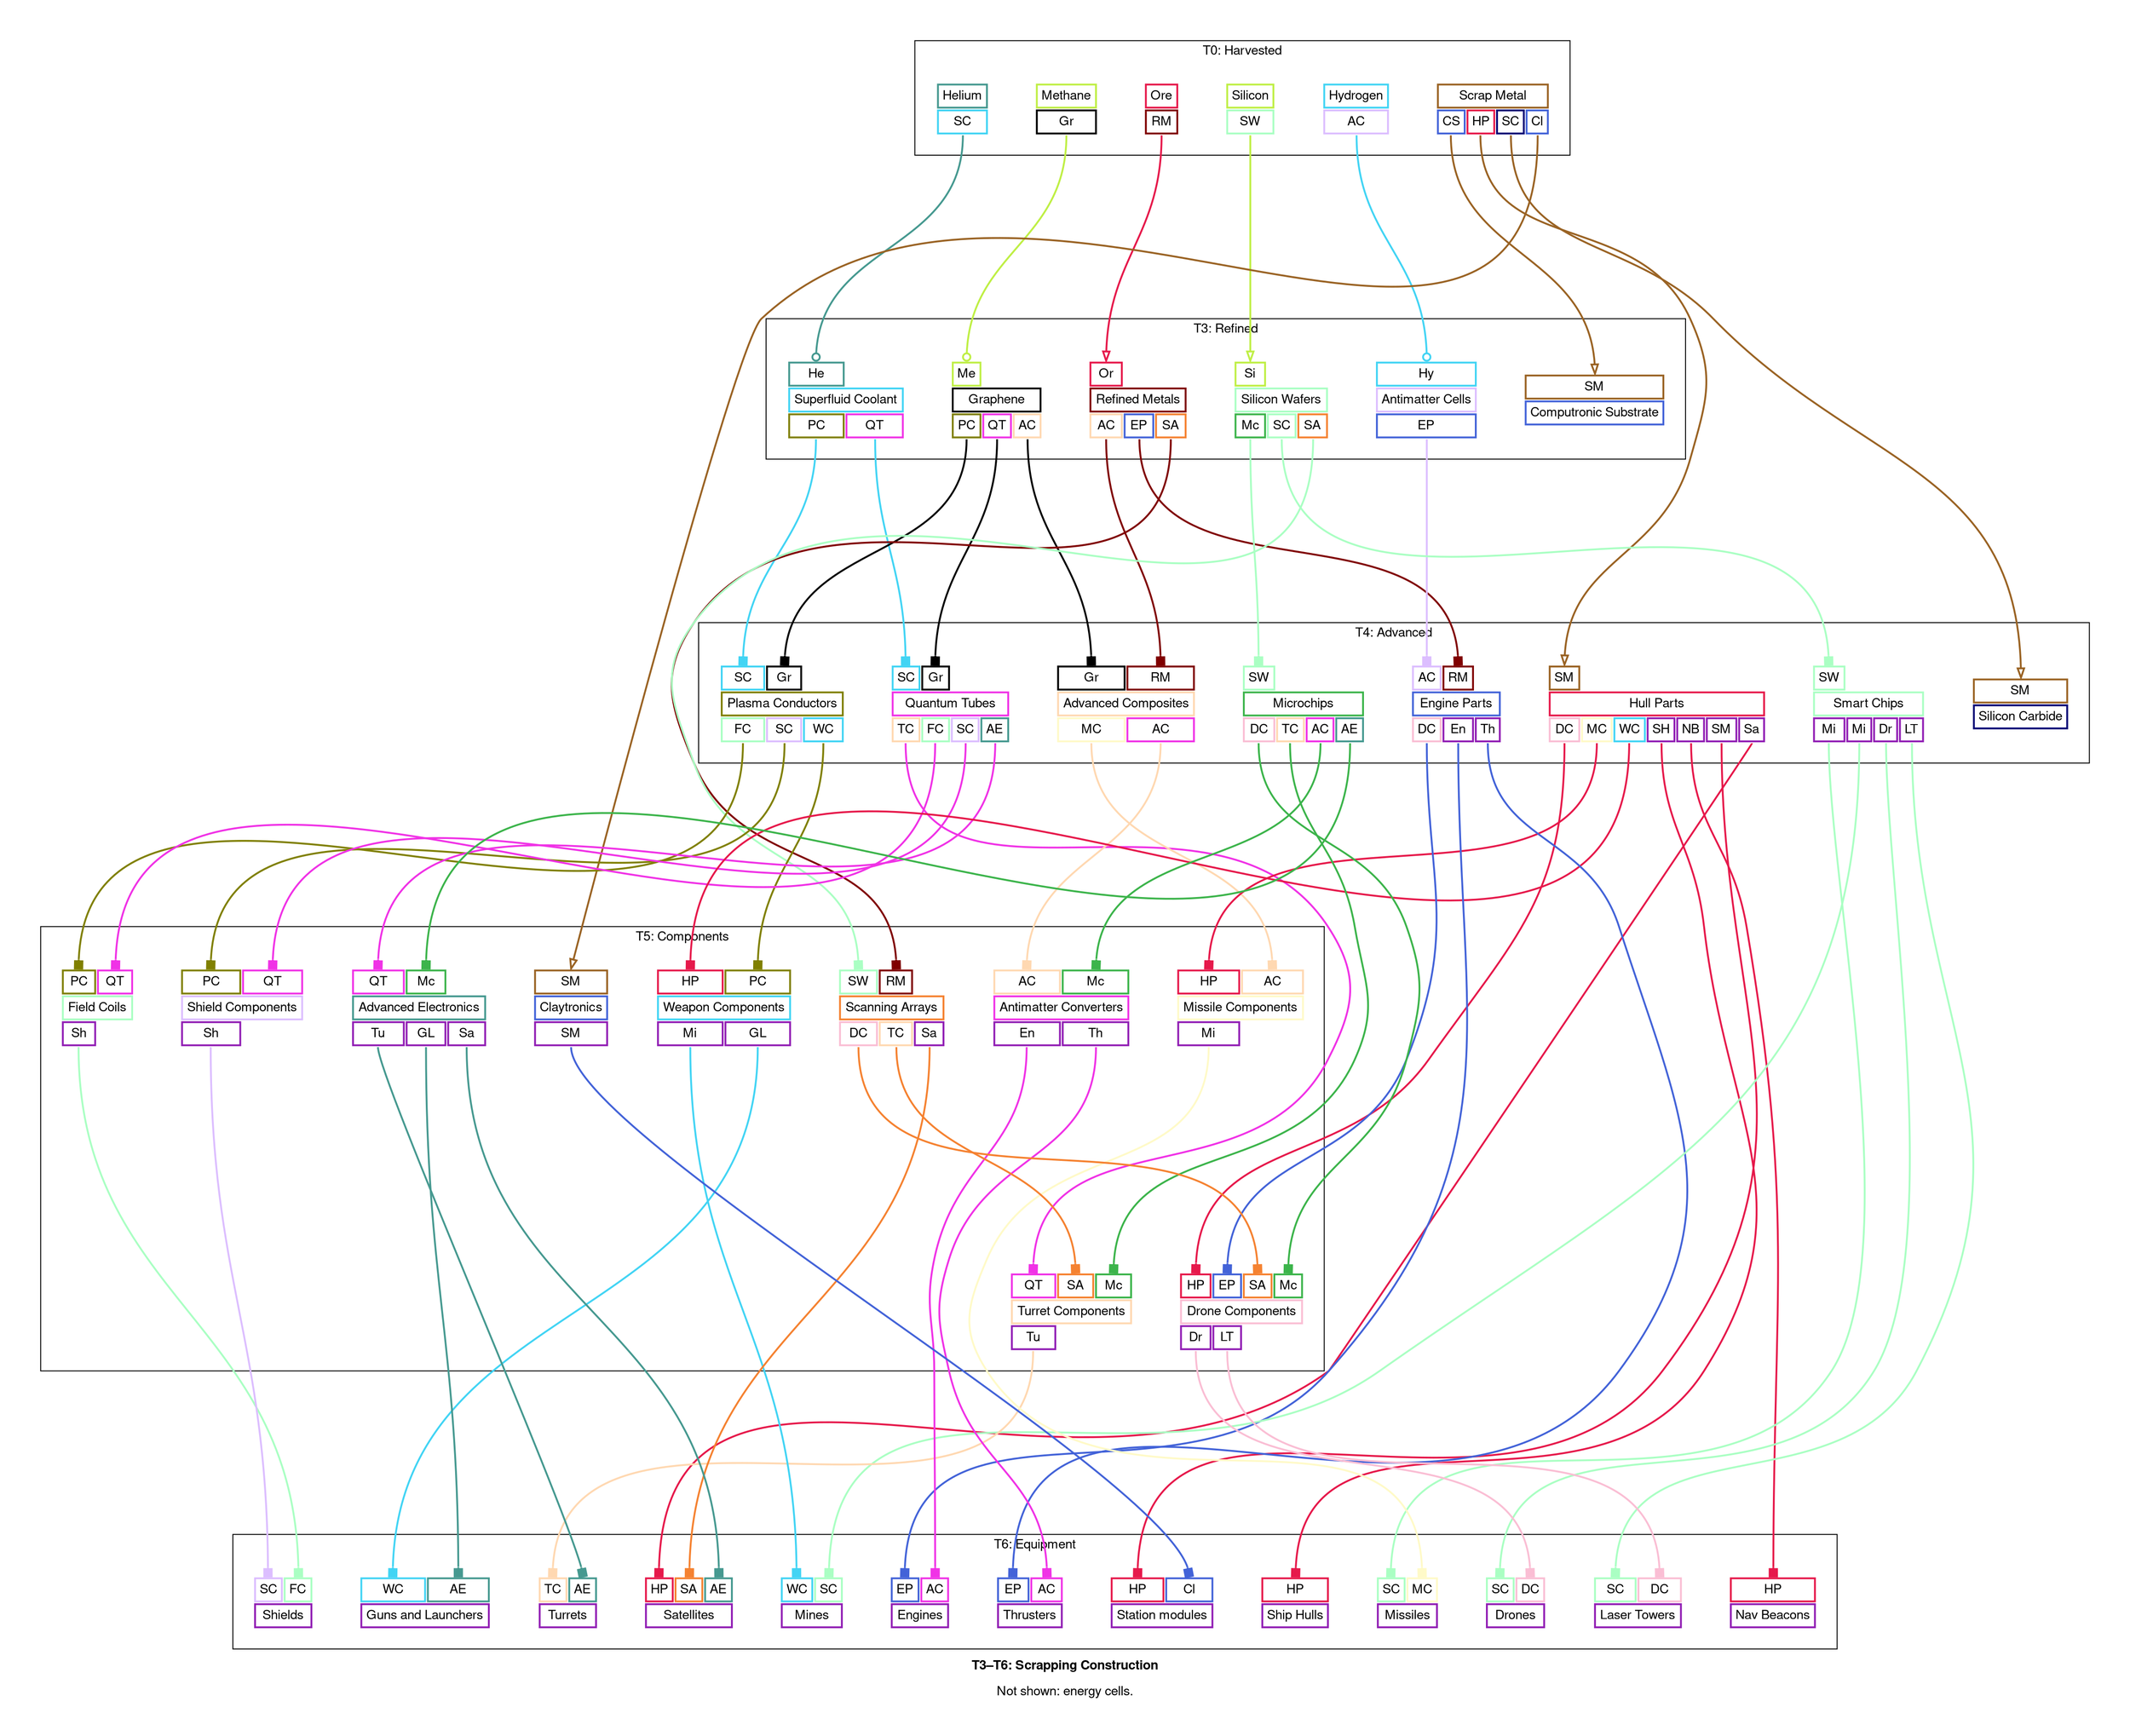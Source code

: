digraph "X4 Economy" {
	edge [arrowType=normal]
	compound=true fontname="Helvetica,Arial,sans-serif"
	label=<<b>T3–T6: Scrapping Construction</b><br/><br/>Not shown: energy cells.>
	graph [nodesep=0.3 pad=0.5 ranksep=3]
	node [color=slategray1 fontname="Helvetica,Arial,sans-serif" margin=0.2 penwidth=2.0 shape=plaintext]
	edge [arrowhead=normal arrowsize=1.0 fontname="Helvetica,Arial,sans-serif" headport=n penwidth=2.0 tailport=s]
	subgraph 0 {
		cluster=true label="T0: Harvested"
		helium [label=<<table border="0" cellborder="2" cellpadding="4" cellspacing="1" fixedsize="false" id="helium" port="output">
  
  <tr>
    <td align="text" bgcolor="white" color="#469990" colspan="1">Helium</td>
  </tr>
  
    <tr>
      
        <td align="text" bgcolor="white" color="#42d4f4" port="superfluid_coolant">SC</td>
      
    </tr>
  
</table>>]
		methane [label=<<table border="0" cellborder="2" cellpadding="4" cellspacing="1" fixedsize="false" id="methane" port="output">
  
  <tr>
    <td align="text" bgcolor="white" color="#bfef45" colspan="1">Methane</td>
  </tr>
  
    <tr>
      
        <td align="text" bgcolor="white" color="#000000" port="graphene">Gr</td>
      
    </tr>
  
</table>>]
		ore [label=<<table border="0" cellborder="2" cellpadding="4" cellspacing="1" fixedsize="false" id="ore" port="output">
  
  <tr>
    <td align="text" bgcolor="white" color="#e6194B" colspan="1">Ore</td>
  </tr>
  
    <tr>
      
        <td align="text" bgcolor="white" color="#800000" port="refined_metals">RM</td>
      
    </tr>
  
</table>>]
		hydrogen [label=<<table border="0" cellborder="2" cellpadding="4" cellspacing="1" fixedsize="false" id="hydrogen" port="output">
  
  <tr>
    <td align="text" bgcolor="white" color="#42d4f4" colspan="1">Hydrogen</td>
  </tr>
  
    <tr>
      
        <td align="text" bgcolor="white" color="#dcbeff" port="antimatter_cells">AC</td>
      
    </tr>
  
</table>>]
		silicon [label=<<table border="0" cellborder="2" cellpadding="4" cellspacing="1" fixedsize="false" id="silicon" port="output">
  
  <tr>
    <td align="text" bgcolor="white" color="#bfef45" colspan="1">Silicon</td>
  </tr>
  
    <tr>
      
        <td align="text" bgcolor="white" color="#aaffc3" port="silicon_wafers">SW</td>
      
    </tr>
  
</table>>]
		scrap_metal [label=<<table border="0" cellborder="2" cellpadding="4" cellspacing="1" fixedsize="false" id="scrap_metal" port="output">
  
  <tr>
    <td align="text" bgcolor="white" color="#9A6324" colspan="4">Scrap Metal</td>
  </tr>
  
    <tr>
      
        <td align="text" bgcolor="white" color="#4363d8" port="computronic_substrate">CS</td>
      
        <td align="text" bgcolor="white" color="#e6194B" port="hull_parts">HP</td>
      
        <td align="text" bgcolor="white" color="#000075" port="silicon_carbide">SC</td>
      
        <td align="text" bgcolor="white" color="#4363d8" port="claytronics">Cl</td>
      
    </tr>
  
</table>>]
	}
	subgraph 3 {
		cluster=true label="T3: Refined"
		superfluid_coolant [label=<<table border="0" cellborder="2" cellpadding="4" cellspacing="1" fixedsize="false" id="superfluid_coolant" port="output">
  
    <tr>
      
        <td align="text" bgcolor="white" color="#469990" port="helium">He</td>
      
    </tr>
  
  <tr>
    <td align="text" bgcolor="white" color="#42d4f4" colspan="2">Superfluid Coolant</td>
  </tr>
  
    <tr>
      
        <td align="text" bgcolor="white" color="#808000" port="plasma_conductors">PC</td>
      
        <td align="text" bgcolor="white" color="#f032e6" port="quantum_tubes">QT</td>
      
    </tr>
  
</table>>]
		graphene [label=<<table border="0" cellborder="2" cellpadding="4" cellspacing="1" fixedsize="false" id="graphene" port="output">
  
    <tr>
      
        <td align="text" bgcolor="white" color="#bfef45" port="methane">Me</td>
      
    </tr>
  
  <tr>
    <td align="text" bgcolor="white" color="#000000" colspan="3">Graphene</td>
  </tr>
  
    <tr>
      
        <td align="text" bgcolor="white" color="#808000" port="plasma_conductors">PC</td>
      
        <td align="text" bgcolor="white" color="#f032e6" port="quantum_tubes">QT</td>
      
        <td align="text" bgcolor="white" color="#ffd8b1" port="advanced_composites">AC</td>
      
    </tr>
  
</table>>]
		refined_metals [label=<<table border="0" cellborder="2" cellpadding="4" cellspacing="1" fixedsize="false" id="refined_metals" port="output">
  
    <tr>
      
        <td align="text" bgcolor="white" color="#e6194B" port="ore">Or</td>
      
    </tr>
  
  <tr>
    <td align="text" bgcolor="white" color="#800000" colspan="3">Refined Metals</td>
  </tr>
  
    <tr>
      
        <td align="text" bgcolor="white" color="#ffd8b1" port="advanced_composites">AC</td>
      
        <td align="text" bgcolor="white" color="#4363d8" port="engine_parts">EP</td>
      
        <td align="text" bgcolor="white" color="#f58231" port="scanning_arrays">SA</td>
      
    </tr>
  
</table>>]
		antimatter_cells [label=<<table border="0" cellborder="2" cellpadding="4" cellspacing="1" fixedsize="false" id="antimatter_cells" port="output">
  
    <tr>
      
        <td align="text" bgcolor="white" color="#42d4f4" port="hydrogen">Hy</td>
      
    </tr>
  
  <tr>
    <td align="text" bgcolor="white" color="#dcbeff" colspan="1">Antimatter Cells</td>
  </tr>
  
    <tr>
      
        <td align="text" bgcolor="white" color="#4363d8" port="engine_parts">EP</td>
      
    </tr>
  
</table>>]
		silicon_wafers [label=<<table border="0" cellborder="2" cellpadding="4" cellspacing="1" fixedsize="false" id="silicon_wafers" port="output">
  
    <tr>
      
        <td align="text" bgcolor="white" color="#bfef45" port="silicon">Si</td>
      
    </tr>
  
  <tr>
    <td align="text" bgcolor="white" color="#aaffc3" colspan="3">Silicon Wafers</td>
  </tr>
  
    <tr>
      
        <td align="text" bgcolor="white" color="#3cb44b" port="microchips">Mc</td>
      
        <td align="text" bgcolor="white" color="#aaffc3" port="smart_chips">SC</td>
      
        <td align="text" bgcolor="white" color="#f58231" port="scanning_arrays">SA</td>
      
    </tr>
  
</table>>]
		computronic_substrate [label=<<table border="0" cellborder="2" cellpadding="4" cellspacing="1" fixedsize="false" id="computronic_substrate" port="output">
  
    <tr>
      
        <td align="text" bgcolor="white" color="#9A6324" port="scrap_metal">SM</td>
      
    </tr>
  
  <tr>
    <td align="text" bgcolor="white" color="#4363d8" colspan="1">Computronic Substrate</td>
  </tr>
  
</table>>]
	}
	subgraph 4 {
		cluster=true label="T4: Advanced"
		plasma_conductors [label=<<table border="0" cellborder="2" cellpadding="4" cellspacing="1" fixedsize="false" id="plasma_conductors" port="output">
  
    <tr>
      
        <td align="text" bgcolor="white" color="#42d4f4" port="superfluid_coolant">SC</td>
      
        <td align="text" bgcolor="white" color="#000000" port="graphene">Gr</td>
      
    </tr>
  
  <tr>
    <td align="text" bgcolor="white" color="#808000" colspan="3">Plasma Conductors</td>
  </tr>
  
    <tr>
      
        <td align="text" bgcolor="white" color="#aaffc3" port="field_coils">FC</td>
      
        <td align="text" bgcolor="white" color="#dcbeff" port="shield_components">SC</td>
      
        <td align="text" bgcolor="white" color="#42d4f4" port="weapon_components">WC</td>
      
    </tr>
  
</table>>]
		quantum_tubes [label=<<table border="0" cellborder="2" cellpadding="4" cellspacing="1" fixedsize="false" id="quantum_tubes" port="output">
  
    <tr>
      
        <td align="text" bgcolor="white" color="#42d4f4" port="superfluid_coolant">SC</td>
      
        <td align="text" bgcolor="white" color="#000000" port="graphene">Gr</td>
      
    </tr>
  
  <tr>
    <td align="text" bgcolor="white" color="#f032e6" colspan="4">Quantum Tubes</td>
  </tr>
  
    <tr>
      
        <td align="text" bgcolor="white" color="#ffd8b1" port="turret_components">TC</td>
      
        <td align="text" bgcolor="white" color="#aaffc3" port="field_coils">FC</td>
      
        <td align="text" bgcolor="white" color="#dcbeff" port="shield_components">SC</td>
      
        <td align="text" bgcolor="white" color="#469990" port="advanced_electronics">AE</td>
      
    </tr>
  
</table>>]
		advanced_composites [label=<<table border="0" cellborder="2" cellpadding="4" cellspacing="1" fixedsize="false" id="advanced_composites" port="output">
  
    <tr>
      
        <td align="text" bgcolor="white" color="#000000" port="graphene">Gr</td>
      
        <td align="text" bgcolor="white" color="#800000" port="refined_metals">RM</td>
      
    </tr>
  
  <tr>
    <td align="text" bgcolor="white" color="#ffd8b1" colspan="2">Advanced Composites</td>
  </tr>
  
    <tr>
      
        <td align="text" bgcolor="white" color="#fffac8" port="missile_components">MC</td>
      
        <td align="text" bgcolor="white" color="#f032e6" port="antimatter_converters">AC</td>
      
    </tr>
  
</table>>]
		hull_parts [label=<<table border="0" cellborder="2" cellpadding="4" cellspacing="1" fixedsize="false" id="hull_parts" port="output">
  
    <tr>
      
        <td align="text" bgcolor="white" color="#9A6324" port="scrap_metal">SM</td>
      
    </tr>
  
  <tr>
    <td align="text" bgcolor="white" color="#e6194B" colspan="7">Hull Parts</td>
  </tr>
  
    <tr>
      
        <td align="text" bgcolor="white" color="#fabed4" port="drone_components">DC</td>
      
        <td align="text" bgcolor="white" color="#fffac8" port="missile_components">MC</td>
      
        <td align="text" bgcolor="white" color="#42d4f4" port="weapon_components">WC</td>
      
        <td align="text" bgcolor="white" color="#911eb4" port="ship_hulls">SH</td>
      
        <td align="text" bgcolor="white" color="#911eb4" port="nav_beacons">NB</td>
      
        <td align="text" bgcolor="white" color="#911eb4" port="station_modules">SM</td>
      
        <td align="text" bgcolor="white" color="#911eb4" port="satellites">Sa</td>
      
    </tr>
  
</table>>]
		engine_parts [label=<<table border="0" cellborder="2" cellpadding="4" cellspacing="1" fixedsize="false" id="engine_parts" port="output">
  
    <tr>
      
        <td align="text" bgcolor="white" color="#dcbeff" port="antimatter_cells">AC</td>
      
        <td align="text" bgcolor="white" color="#800000" port="refined_metals">RM</td>
      
    </tr>
  
  <tr>
    <td align="text" bgcolor="white" color="#4363d8" colspan="3">Engine Parts</td>
  </tr>
  
    <tr>
      
        <td align="text" bgcolor="white" color="#fabed4" port="drone_components">DC</td>
      
        <td align="text" bgcolor="white" color="#911eb4" port="engines">En</td>
      
        <td align="text" bgcolor="white" color="#911eb4" port="thrusters">Th</td>
      
    </tr>
  
</table>>]
		microchips [label=<<table border="0" cellborder="2" cellpadding="4" cellspacing="1" fixedsize="false" id="microchips" port="output">
  
    <tr>
      
        <td align="text" bgcolor="white" color="#aaffc3" port="silicon_wafers">SW</td>
      
    </tr>
  
  <tr>
    <td align="text" bgcolor="white" color="#3cb44b" colspan="4">Microchips</td>
  </tr>
  
    <tr>
      
        <td align="text" bgcolor="white" color="#fabed4" port="drone_components">DC</td>
      
        <td align="text" bgcolor="white" color="#ffd8b1" port="turret_components">TC</td>
      
        <td align="text" bgcolor="white" color="#f032e6" port="antimatter_converters">AC</td>
      
        <td align="text" bgcolor="white" color="#469990" port="advanced_electronics">AE</td>
      
    </tr>
  
</table>>]
		smart_chips [label=<<table border="0" cellborder="2" cellpadding="4" cellspacing="1" fixedsize="false" id="smart_chips" port="output">
  
    <tr>
      
        <td align="text" bgcolor="white" color="#aaffc3" port="silicon_wafers">SW</td>
      
    </tr>
  
  <tr>
    <td align="text" bgcolor="white" color="#aaffc3" colspan="4">Smart Chips</td>
  </tr>
  
    <tr>
      
        <td align="text" bgcolor="white" color="#911eb4" port="missiles">Mi</td>
      
        <td align="text" bgcolor="white" color="#911eb4" port="mines">Mi</td>
      
        <td align="text" bgcolor="white" color="#911eb4" port="drones">Dr</td>
      
        <td align="text" bgcolor="white" color="#911eb4" port="laser_towers">LT</td>
      
    </tr>
  
</table>>]
		silicon_carbide [label=<<table border="0" cellborder="2" cellpadding="4" cellspacing="1" fixedsize="false" id="silicon_carbide" port="output">
  
    <tr>
      
        <td align="text" bgcolor="white" color="#9A6324" port="scrap_metal">SM</td>
      
    </tr>
  
  <tr>
    <td align="text" bgcolor="white" color="#000075" colspan="1">Silicon Carbide</td>
  </tr>
  
</table>>]
	}
	subgraph 5 {
		cluster=true label="T5: Components"
		drone_components [label=<<table border="0" cellborder="2" cellpadding="4" cellspacing="1" fixedsize="false" id="drone_components" port="output">
  
    <tr>
      
        <td align="text" bgcolor="white" color="#e6194B" port="hull_parts">HP</td>
      
        <td align="text" bgcolor="white" color="#4363d8" port="engine_parts">EP</td>
      
        <td align="text" bgcolor="white" color="#f58231" port="scanning_arrays">SA</td>
      
        <td align="text" bgcolor="white" color="#3cb44b" port="microchips">Mc</td>
      
    </tr>
  
  <tr>
    <td align="text" bgcolor="white" color="#fabed4" colspan="4">Drone Components</td>
  </tr>
  
    <tr>
      
        <td align="text" bgcolor="white" color="#911eb4" port="drones">Dr</td>
      
        <td align="text" bgcolor="white" color="#911eb4" port="laser_towers">LT</td>
      
    </tr>
  
</table>>]
		turret_components [label=<<table border="0" cellborder="2" cellpadding="4" cellspacing="1" fixedsize="false" id="turret_components" port="output">
  
    <tr>
      
        <td align="text" bgcolor="white" color="#f032e6" port="quantum_tubes">QT</td>
      
        <td align="text" bgcolor="white" color="#f58231" port="scanning_arrays">SA</td>
      
        <td align="text" bgcolor="white" color="#3cb44b" port="microchips">Mc</td>
      
    </tr>
  
  <tr>
    <td align="text" bgcolor="white" color="#ffd8b1" colspan="3">Turret Components</td>
  </tr>
  
    <tr>
      
        <td align="text" bgcolor="white" color="#911eb4" port="turrets">Tu</td>
      
    </tr>
  
</table>>]
		missile_components [label=<<table border="0" cellborder="2" cellpadding="4" cellspacing="1" fixedsize="false" id="missile_components" port="output">
  
    <tr>
      
        <td align="text" bgcolor="white" color="#e6194B" port="hull_parts">HP</td>
      
        <td align="text" bgcolor="white" color="#ffd8b1" port="advanced_composites">AC</td>
      
    </tr>
  
  <tr>
    <td align="text" bgcolor="white" color="#fffac8" colspan="2">Missile Components</td>
  </tr>
  
    <tr>
      
        <td align="text" bgcolor="white" color="#911eb4" port="missiles">Mi</td>
      
    </tr>
  
</table>>]
		field_coils [label=<<table border="0" cellborder="2" cellpadding="4" cellspacing="1" fixedsize="false" id="field_coils" port="output">
  
    <tr>
      
        <td align="text" bgcolor="white" color="#808000" port="plasma_conductors">PC</td>
      
        <td align="text" bgcolor="white" color="#f032e6" port="quantum_tubes">QT</td>
      
    </tr>
  
  <tr>
    <td align="text" bgcolor="white" color="#aaffc3" colspan="2">Field Coils</td>
  </tr>
  
    <tr>
      
        <td align="text" bgcolor="white" color="#911eb4" port="shields">Sh</td>
      
    </tr>
  
</table>>]
		shield_components [label=<<table border="0" cellborder="2" cellpadding="4" cellspacing="1" fixedsize="false" id="shield_components" port="output">
  
    <tr>
      
        <td align="text" bgcolor="white" color="#808000" port="plasma_conductors">PC</td>
      
        <td align="text" bgcolor="white" color="#f032e6" port="quantum_tubes">QT</td>
      
    </tr>
  
  <tr>
    <td align="text" bgcolor="white" color="#dcbeff" colspan="2">Shield Components</td>
  </tr>
  
    <tr>
      
        <td align="text" bgcolor="white" color="#911eb4" port="shields">Sh</td>
      
    </tr>
  
</table>>]
		antimatter_converters [label=<<table border="0" cellborder="2" cellpadding="4" cellspacing="1" fixedsize="false" id="antimatter_converters" port="output">
  
    <tr>
      
        <td align="text" bgcolor="white" color="#ffd8b1" port="advanced_composites">AC</td>
      
        <td align="text" bgcolor="white" color="#3cb44b" port="microchips">Mc</td>
      
    </tr>
  
  <tr>
    <td align="text" bgcolor="white" color="#f032e6" colspan="2">Antimatter Converters</td>
  </tr>
  
    <tr>
      
        <td align="text" bgcolor="white" color="#911eb4" port="engines">En</td>
      
        <td align="text" bgcolor="white" color="#911eb4" port="thrusters">Th</td>
      
    </tr>
  
</table>>]
		weapon_components [label=<<table border="0" cellborder="2" cellpadding="4" cellspacing="1" fixedsize="false" id="weapon_components" port="output">
  
    <tr>
      
        <td align="text" bgcolor="white" color="#e6194B" port="hull_parts">HP</td>
      
        <td align="text" bgcolor="white" color="#808000" port="plasma_conductors">PC</td>
      
    </tr>
  
  <tr>
    <td align="text" bgcolor="white" color="#42d4f4" colspan="2">Weapon Components</td>
  </tr>
  
    <tr>
      
        <td align="text" bgcolor="white" color="#911eb4" port="mines">Mi</td>
      
        <td align="text" bgcolor="white" color="#911eb4" port="guns_and_launchers">GL</td>
      
    </tr>
  
</table>>]
		scanning_arrays [label=<<table border="0" cellborder="2" cellpadding="4" cellspacing="1" fixedsize="false" id="scanning_arrays" port="output">
  
    <tr>
      
        <td align="text" bgcolor="white" color="#aaffc3" port="silicon_wafers">SW</td>
      
        <td align="text" bgcolor="white" color="#800000" port="refined_metals">RM</td>
      
    </tr>
  
  <tr>
    <td align="text" bgcolor="white" color="#f58231" colspan="3">Scanning Arrays</td>
  </tr>
  
    <tr>
      
        <td align="text" bgcolor="white" color="#fabed4" port="drone_components">DC</td>
      
        <td align="text" bgcolor="white" color="#ffd8b1" port="turret_components">TC</td>
      
        <td align="text" bgcolor="white" color="#911eb4" port="satellites">Sa</td>
      
    </tr>
  
</table>>]
		claytronics [label=<<table border="0" cellborder="2" cellpadding="4" cellspacing="1" fixedsize="false" id="claytronics" port="output">
  
    <tr>
      
        <td align="text" bgcolor="white" color="#9A6324" port="scrap_metal">SM</td>
      
    </tr>
  
  <tr>
    <td align="text" bgcolor="white" color="#4363d8" colspan="1">Claytronics</td>
  </tr>
  
    <tr>
      
        <td align="text" bgcolor="white" color="#911eb4" port="station_modules">SM</td>
      
    </tr>
  
</table>>]
		advanced_electronics [label=<<table border="0" cellborder="2" cellpadding="4" cellspacing="1" fixedsize="false" id="advanced_electronics" port="output">
  
    <tr>
      
        <td align="text" bgcolor="white" color="#f032e6" port="quantum_tubes">QT</td>
      
        <td align="text" bgcolor="white" color="#3cb44b" port="microchips">Mc</td>
      
    </tr>
  
  <tr>
    <td align="text" bgcolor="white" color="#469990" colspan="3">Advanced Electronics</td>
  </tr>
  
    <tr>
      
        <td align="text" bgcolor="white" color="#911eb4" port="turrets">Tu</td>
      
        <td align="text" bgcolor="white" color="#911eb4" port="guns_and_launchers">GL</td>
      
        <td align="text" bgcolor="white" color="#911eb4" port="satellites">Sa</td>
      
    </tr>
  
</table>>]
	}
	subgraph 6 {
		cluster=true label="T6: Equipment"
		ship_hulls [label=<<table border="0" cellborder="2" cellpadding="4" cellspacing="1" fixedsize="false" id="ship_hulls" port="output">
  
    <tr>
      
        <td align="text" bgcolor="white" color="#e6194B" port="hull_parts">HP</td>
      
    </tr>
  
  <tr>
    <td align="text" bgcolor="white" color="#911eb4" colspan="1">Ship Hulls</td>
  </tr>
  
</table>>]
		nav_beacons [label=<<table border="0" cellborder="2" cellpadding="4" cellspacing="1" fixedsize="false" id="nav_beacons" port="output">
  
    <tr>
      
        <td align="text" bgcolor="white" color="#e6194B" port="hull_parts">HP</td>
      
    </tr>
  
  <tr>
    <td align="text" bgcolor="white" color="#911eb4" colspan="1">Nav Beacons</td>
  </tr>
  
</table>>]
		missiles [label=<<table border="0" cellborder="2" cellpadding="4" cellspacing="1" fixedsize="false" id="missiles" port="output">
  
    <tr>
      
        <td align="text" bgcolor="white" color="#aaffc3" port="smart_chips">SC</td>
      
        <td align="text" bgcolor="white" color="#fffac8" port="missile_components">MC</td>
      
    </tr>
  
  <tr>
    <td align="text" bgcolor="white" color="#911eb4" colspan="2">Missiles</td>
  </tr>
  
</table>>]
		station_modules [label=<<table border="0" cellborder="2" cellpadding="4" cellspacing="1" fixedsize="false" id="station_modules" port="output">
  
    <tr>
      
        <td align="text" bgcolor="white" color="#e6194B" port="hull_parts">HP</td>
      
        <td align="text" bgcolor="white" color="#4363d8" port="claytronics">Cl</td>
      
    </tr>
  
  <tr>
    <td align="text" bgcolor="white" color="#911eb4" colspan="2">Station modules</td>
  </tr>
  
</table>>]
		engines [label=<<table border="0" cellborder="2" cellpadding="4" cellspacing="1" fixedsize="false" id="engines" port="output">
  
    <tr>
      
        <td align="text" bgcolor="white" color="#4363d8" port="engine_parts">EP</td>
      
        <td align="text" bgcolor="white" color="#f032e6" port="antimatter_converters">AC</td>
      
    </tr>
  
  <tr>
    <td align="text" bgcolor="white" color="#911eb4" colspan="2">Engines</td>
  </tr>
  
</table>>]
		thrusters [label=<<table border="0" cellborder="2" cellpadding="4" cellspacing="1" fixedsize="false" id="thrusters" port="output">
  
    <tr>
      
        <td align="text" bgcolor="white" color="#4363d8" port="engine_parts">EP</td>
      
        <td align="text" bgcolor="white" color="#f032e6" port="antimatter_converters">AC</td>
      
    </tr>
  
  <tr>
    <td align="text" bgcolor="white" color="#911eb4" colspan="2">Thrusters</td>
  </tr>
  
</table>>]
		mines [label=<<table border="0" cellborder="2" cellpadding="4" cellspacing="1" fixedsize="false" id="mines" port="output">
  
    <tr>
      
        <td align="text" bgcolor="white" color="#42d4f4" port="weapon_components">WC</td>
      
        <td align="text" bgcolor="white" color="#aaffc3" port="smart_chips">SC</td>
      
    </tr>
  
  <tr>
    <td align="text" bgcolor="white" color="#911eb4" colspan="2">Mines</td>
  </tr>
  
</table>>]
		drones [label=<<table border="0" cellborder="2" cellpadding="4" cellspacing="1" fixedsize="false" id="drones" port="output">
  
    <tr>
      
        <td align="text" bgcolor="white" color="#aaffc3" port="smart_chips">SC</td>
      
        <td align="text" bgcolor="white" color="#fabed4" port="drone_components">DC</td>
      
    </tr>
  
  <tr>
    <td align="text" bgcolor="white" color="#911eb4" colspan="2">Drones</td>
  </tr>
  
</table>>]
		laser_towers [label=<<table border="0" cellborder="2" cellpadding="4" cellspacing="1" fixedsize="false" id="laser_towers" port="output">
  
    <tr>
      
        <td align="text" bgcolor="white" color="#aaffc3" port="smart_chips">SC</td>
      
        <td align="text" bgcolor="white" color="#fabed4" port="drone_components">DC</td>
      
    </tr>
  
  <tr>
    <td align="text" bgcolor="white" color="#911eb4" colspan="2">Laser Towers</td>
  </tr>
  
</table>>]
		shields [label=<<table border="0" cellborder="2" cellpadding="4" cellspacing="1" fixedsize="false" id="shields" port="output">
  
    <tr>
      
        <td align="text" bgcolor="white" color="#dcbeff" port="shield_components">SC</td>
      
        <td align="text" bgcolor="white" color="#aaffc3" port="field_coils">FC</td>
      
    </tr>
  
  <tr>
    <td align="text" bgcolor="white" color="#911eb4" colspan="2">Shields</td>
  </tr>
  
</table>>]
		turrets [label=<<table border="0" cellborder="2" cellpadding="4" cellspacing="1" fixedsize="false" id="turrets" port="output">
  
    <tr>
      
        <td align="text" bgcolor="white" color="#ffd8b1" port="turret_components">TC</td>
      
        <td align="text" bgcolor="white" color="#469990" port="advanced_electronics">AE</td>
      
    </tr>
  
  <tr>
    <td align="text" bgcolor="white" color="#911eb4" colspan="2">Turrets</td>
  </tr>
  
</table>>]
		guns_and_launchers [label=<<table border="0" cellborder="2" cellpadding="4" cellspacing="1" fixedsize="false" id="guns_and_launchers" port="output">
  
    <tr>
      
        <td align="text" bgcolor="white" color="#42d4f4" port="weapon_components">WC</td>
      
        <td align="text" bgcolor="white" color="#469990" port="advanced_electronics">AE</td>
      
    </tr>
  
  <tr>
    <td align="text" bgcolor="white" color="#911eb4" colspan="2">Guns and Launchers</td>
  </tr>
  
</table>>]
		satellites [label=<<table border="0" cellborder="2" cellpadding="4" cellspacing="1" fixedsize="false" id="satellites" port="output">
  
    <tr>
      
        <td align="text" bgcolor="white" color="#e6194B" port="hull_parts">HP</td>
      
        <td align="text" bgcolor="white" color="#f58231" port="scanning_arrays">SA</td>
      
        <td align="text" bgcolor="white" color="#469990" port="advanced_electronics">AE</td>
      
    </tr>
  
  <tr>
    <td align="text" bgcolor="white" color="#911eb4" colspan="3">Satellites</td>
  </tr>
  
</table>>]
	}
	helium:superfluid_coolant:s -> superfluid_coolant:helium:n [arrowhead=odot color="#469990" weight=1.0]
	methane:graphene:s -> graphene:methane:n [arrowhead=odot color="#bfef45" weight=1.0]
	ore:refined_metals:s -> refined_metals:ore:n [arrowhead=empty color="#e6194B" weight=1.0]
	hydrogen:antimatter_cells:s -> antimatter_cells:hydrogen:n [arrowhead=odot color="#42d4f4" weight=1.0]
	silicon:silicon_wafers:s -> silicon_wafers:silicon:n [arrowhead=empty color="#bfef45" weight=1.0]
	scrap_metal:computronic_substrate:s -> computronic_substrate:scrap_metal:n [arrowhead=empty color="#9A6324" weight=1.0]
	graphene:plasma_conductors:s -> plasma_conductors:graphene:n [arrowhead=box color="#000000" weight=1.0]
	superfluid_coolant:plasma_conductors:s -> plasma_conductors:superfluid_coolant:n [arrowhead=box color="#42d4f4" weight=1.0]
	graphene:quantum_tubes:s -> quantum_tubes:graphene:n [arrowhead=box color="#000000" weight=1.0]
	superfluid_coolant:quantum_tubes:s -> quantum_tubes:superfluid_coolant:n [arrowhead=box color="#42d4f4" weight=1.0]
	graphene:advanced_composites:s -> advanced_composites:graphene:n [arrowhead=box color="#000000" weight=1.0]
	refined_metals:advanced_composites:s -> advanced_composites:refined_metals:n [arrowhead=box color="#800000" weight=1.0]
	scrap_metal:hull_parts:s -> hull_parts:scrap_metal:n [arrowhead=empty color="#9A6324" weight=1.0]
	antimatter_cells:engine_parts:s -> engine_parts:antimatter_cells:n [arrowhead=box color="#dcbeff" weight=1.0]
	refined_metals:engine_parts:s -> engine_parts:refined_metals:n [arrowhead=box color="#800000" weight=1.0]
	silicon_wafers:microchips:s -> microchips:silicon_wafers:n [arrowhead=box color="#aaffc3" weight=1.0]
	silicon_wafers:smart_chips:s -> smart_chips:silicon_wafers:n [arrowhead=box color="#aaffc3" weight=1.0]
	scrap_metal:silicon_carbide:s -> silicon_carbide:scrap_metal:n [arrowhead=empty color="#9A6324" weight=1.0]
	engine_parts:drone_components:s -> drone_components:engine_parts:n [arrowhead=box color="#4363d8" weight=1.0]
	hull_parts:drone_components:s -> drone_components:hull_parts:n [arrowhead=box color="#e6194B" weight=1.0]
	microchips:drone_components:s -> drone_components:microchips:n [arrowhead=box color="#3cb44b" weight=1.0]
	scanning_arrays:drone_components:s -> drone_components:scanning_arrays:n [arrowhead=box color="#f58231" weight=1.0]
	microchips:turret_components:s -> turret_components:microchips:n [arrowhead=box color="#3cb44b" weight=1.0]
	quantum_tubes:turret_components:s -> turret_components:quantum_tubes:n [arrowhead=box color="#f032e6" weight=1.0]
	scanning_arrays:turret_components:s -> turret_components:scanning_arrays:n [arrowhead=box color="#f58231" weight=1.0]
	advanced_composites:missile_components:s -> missile_components:advanced_composites:n [arrowhead=box color="#ffd8b1" weight=1.0]
	hull_parts:missile_components:s -> missile_components:hull_parts:n [arrowhead=box color="#e6194B" weight=1.0]
	plasma_conductors:field_coils:s -> field_coils:plasma_conductors:n [arrowhead=box color="#808000" weight=1.0]
	quantum_tubes:field_coils:s -> field_coils:quantum_tubes:n [arrowhead=box color="#f032e6" weight=1.0]
	plasma_conductors:shield_components:s -> shield_components:plasma_conductors:n [arrowhead=box color="#808000" weight=1.0]
	quantum_tubes:shield_components:s -> shield_components:quantum_tubes:n [arrowhead=box color="#f032e6" weight=1.0]
	advanced_composites:antimatter_converters:s -> antimatter_converters:advanced_composites:n [arrowhead=box color="#ffd8b1" weight=1.0]
	microchips:antimatter_converters:s -> antimatter_converters:microchips:n [arrowhead=box color="#3cb44b" weight=1.0]
	hull_parts:weapon_components:s -> weapon_components:hull_parts:n [arrowhead=box color="#e6194B" weight=1.0]
	plasma_conductors:weapon_components:s -> weapon_components:plasma_conductors:n [arrowhead=box color="#808000" weight=1.0]
	refined_metals:scanning_arrays:s -> scanning_arrays:refined_metals:n [arrowhead=box color="#800000" weight=1.0]
	silicon_wafers:scanning_arrays:s -> scanning_arrays:silicon_wafers:n [arrowhead=box color="#aaffc3" weight=1.0]
	scrap_metal:claytronics:s -> claytronics:scrap_metal:n [arrowhead=empty color="#9A6324" weight=1.0]
	microchips:advanced_electronics:s -> advanced_electronics:microchips:n [arrowhead=box color="#3cb44b" weight=1.0]
	quantum_tubes:advanced_electronics:s -> advanced_electronics:quantum_tubes:n [arrowhead=box color="#f032e6" weight=1.0]
	hull_parts:ship_hulls:s -> ship_hulls:hull_parts:n [arrowhead=box color="#e6194B" weight=1.0]
	hull_parts:nav_beacons:s -> nav_beacons:hull_parts:n [arrowhead=box color="#e6194B" weight=1.0]
	missile_components:missiles:s -> missiles:missile_components:n [arrowhead=box color="#fffac8" weight=1.0]
	smart_chips:missiles:s -> missiles:smart_chips:n [arrowhead=box color="#aaffc3" weight=1.0]
	hull_parts:station_modules:s -> station_modules:hull_parts:n [arrowhead=box color="#e6194B" weight=1.0]
	claytronics:station_modules:s -> station_modules:claytronics:n [arrowhead=box color="#4363d8" weight=1.0]
	antimatter_converters:engines:s -> engines:antimatter_converters:n [arrowhead=box color="#f032e6" weight=1.0]
	engine_parts:engines:s -> engines:engine_parts:n [arrowhead=box color="#4363d8" weight=1.0]
	antimatter_converters:thrusters:s -> thrusters:antimatter_converters:n [arrowhead=box color="#f032e6" weight=1.0]
	engine_parts:thrusters:s -> thrusters:engine_parts:n [arrowhead=box color="#4363d8" weight=1.0]
	weapon_components:mines:s -> mines:weapon_components:n [arrowhead=box color="#42d4f4" weight=1.0]
	smart_chips:mines:s -> mines:smart_chips:n [arrowhead=box color="#aaffc3" weight=1.0]
	drone_components:drones:s -> drones:drone_components:n [arrowhead=box color="#fabed4" weight=1.0]
	smart_chips:drones:s -> drones:smart_chips:n [arrowhead=box color="#aaffc3" weight=1.0]
	drone_components:laser_towers:s -> laser_towers:drone_components:n [arrowhead=box color="#fabed4" weight=1.0]
	smart_chips:laser_towers:s -> laser_towers:smart_chips:n [arrowhead=box color="#aaffc3" weight=1.0]
	field_coils:shields:s -> shields:field_coils:n [arrowhead=box color="#aaffc3" weight=1.0]
	shield_components:shields:s -> shields:shield_components:n [arrowhead=box color="#dcbeff" weight=1.0]
	turret_components:turrets:s -> turrets:turret_components:n [arrowhead=box color="#ffd8b1" weight=1.0]
	advanced_electronics:turrets:s -> turrets:advanced_electronics:n [arrowhead=box color="#469990" weight=1.0]
	advanced_electronics:guns_and_launchers:s -> guns_and_launchers:advanced_electronics:n [arrowhead=box color="#469990" weight=1.0]
	weapon_components:guns_and_launchers:s -> guns_and_launchers:weapon_components:n [arrowhead=box color="#42d4f4" weight=1.0]
	scanning_arrays:satellites:s -> satellites:scanning_arrays:n [arrowhead=box color="#f58231" weight=1.0]
	advanced_electronics:satellites:s -> satellites:advanced_electronics:n [arrowhead=box color="#469990" weight=1.0]
	hull_parts:satellites:s -> satellites:hull_parts:n [arrowhead=box color="#e6194B" weight=1.0]
}
